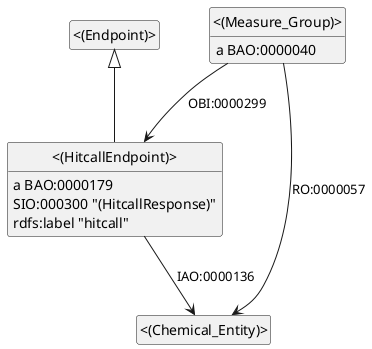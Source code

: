 @startuml
hide empty members
hide circle
skinparam classAttributeIconSize 0
class _HitcallEndpoint_ as "<(HitcallEndpoint)>"
_HitcallEndpoint_ : {field} a BAO:0000179
class _Endpoint_ as "<(Endpoint)>"
_HitcallEndpoint_ -up-|> _Endpoint_
class _Chemical_Entity_ as "<(Chemical_Entity)>"
_HitcallEndpoint_ -down-> _Chemical_Entity_ : IAO:0000136
_HitcallEndpoint_ : {field} SIO:000300 "(HitcallResponse)"
_HitcallEndpoint_ : {field} rdfs:label "hitcall"
class _Measure_Group_ as "<(Measure_Group)>"
_Measure_Group_ : {field} a BAO:0000040
_Measure_Group_ -down-> _Chemical_Entity_ : RO:0000057
_Measure_Group_ -down-> _HitcallEndpoint_ : OBI:0000299
@enduml
